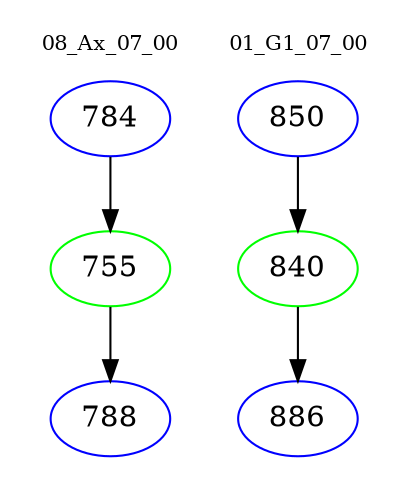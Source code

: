 digraph{
subgraph cluster_0 {
color = white
label = "08_Ax_07_00";
fontsize=10;
T0_784 [label="784", color="blue"]
T0_784 -> T0_755 [color="black"]
T0_755 [label="755", color="green"]
T0_755 -> T0_788 [color="black"]
T0_788 [label="788", color="blue"]
}
subgraph cluster_1 {
color = white
label = "01_G1_07_00";
fontsize=10;
T1_850 [label="850", color="blue"]
T1_850 -> T1_840 [color="black"]
T1_840 [label="840", color="green"]
T1_840 -> T1_886 [color="black"]
T1_886 [label="886", color="blue"]
}
}
